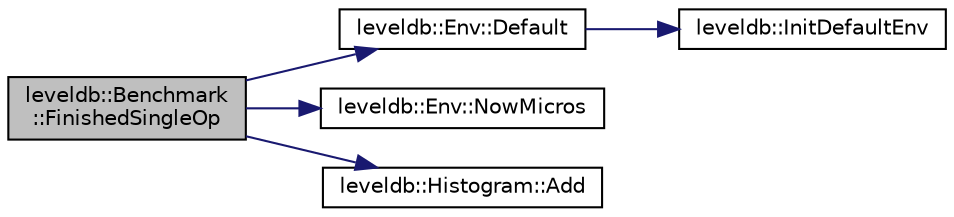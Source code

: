 digraph "leveldb::Benchmark::FinishedSingleOp"
{
  edge [fontname="Helvetica",fontsize="10",labelfontname="Helvetica",labelfontsize="10"];
  node [fontname="Helvetica",fontsize="10",shape=record];
  rankdir="LR";
  Node1 [label="leveldb::Benchmark\l::FinishedSingleOp",height=0.2,width=0.4,color="black", fillcolor="grey75", style="filled" fontcolor="black"];
  Node1 -> Node2 [color="midnightblue",fontsize="10",style="solid",fontname="Helvetica"];
  Node2 [label="leveldb::Env::Default",height=0.2,width=0.4,color="black", fillcolor="white", style="filled",URL="$classleveldb_1_1_env.html#ae15b67e650ff6790059745fd1b3bf3e7"];
  Node2 -> Node3 [color="midnightblue",fontsize="10",style="solid",fontname="Helvetica"];
  Node3 [label="leveldb::InitDefaultEnv",height=0.2,width=0.4,color="black", fillcolor="white", style="filled",URL="$namespaceleveldb.html#a14d29112491310d7a38d7b07fc5084f0"];
  Node1 -> Node4 [color="midnightblue",fontsize="10",style="solid",fontname="Helvetica"];
  Node4 [label="leveldb::Env::NowMicros",height=0.2,width=0.4,color="black", fillcolor="white", style="filled",URL="$classleveldb_1_1_env.html#a988062bcd558ac02c62522ac2c8aa39f"];
  Node1 -> Node5 [color="midnightblue",fontsize="10",style="solid",fontname="Helvetica"];
  Node5 [label="leveldb::Histogram::Add",height=0.2,width=0.4,color="black", fillcolor="white", style="filled",URL="$classleveldb_1_1_histogram.html#a7dd7147b7f6548f0bebde25ca40e4457"];
}
